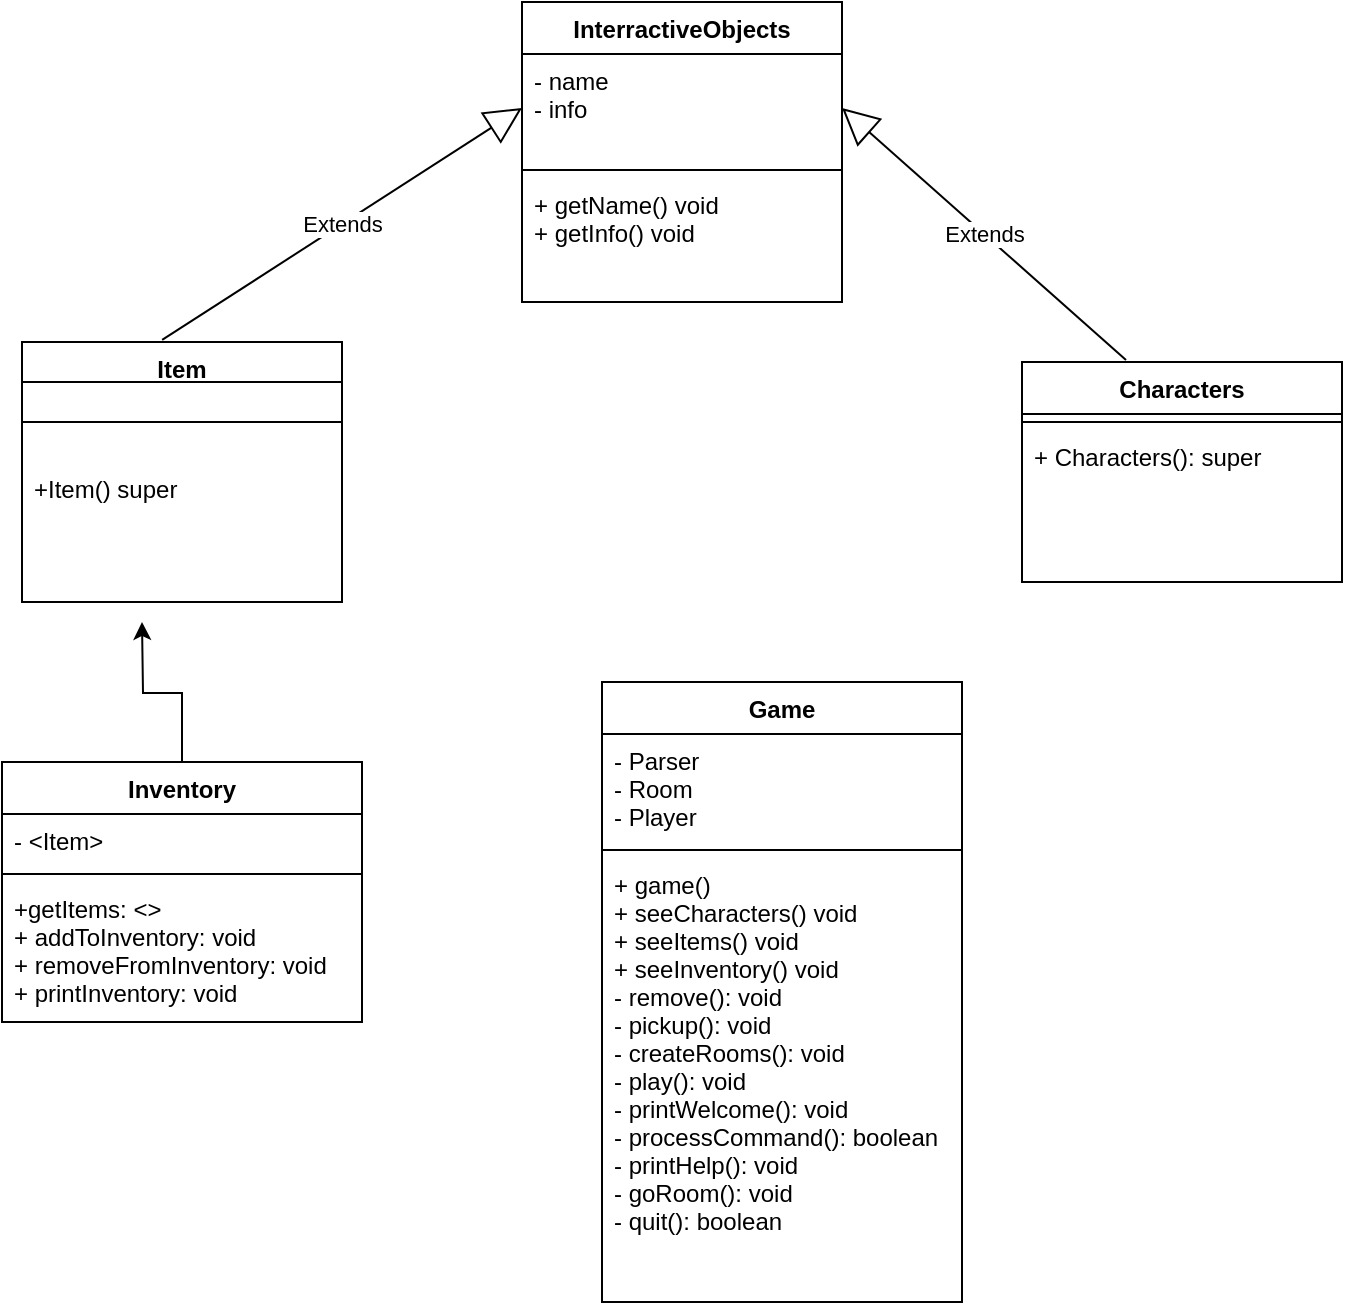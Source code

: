 <mxfile version="13.9.9" type="github">
  <diagram id="9ntyrfn0GXn9pHeFvZ6M" name="Page-1">
    <mxGraphModel dx="1422" dy="794" grid="1" gridSize="10" guides="1" tooltips="1" connect="1" arrows="1" fold="1" page="1" pageScale="1" pageWidth="827" pageHeight="1169" math="0" shadow="0">
      <root>
        <mxCell id="0" />
        <mxCell id="1" parent="0" />
        <mxCell id="3REQTL-Von2pY2Shwjhd-5" value="InterractiveObjects" style="swimlane;fontStyle=1;align=center;verticalAlign=top;childLayout=stackLayout;horizontal=1;startSize=26;horizontalStack=0;resizeParent=1;resizeParentMax=0;resizeLast=0;collapsible=1;marginBottom=0;" vertex="1" parent="1">
          <mxGeometry x="330" y="50" width="160" height="150" as="geometry" />
        </mxCell>
        <mxCell id="3REQTL-Von2pY2Shwjhd-6" value="- name&#xa;- info" style="text;strokeColor=none;fillColor=none;align=left;verticalAlign=top;spacingLeft=4;spacingRight=4;overflow=hidden;rotatable=0;points=[[0,0.5],[1,0.5]];portConstraint=eastwest;" vertex="1" parent="3REQTL-Von2pY2Shwjhd-5">
          <mxGeometry y="26" width="160" height="54" as="geometry" />
        </mxCell>
        <mxCell id="3REQTL-Von2pY2Shwjhd-7" value="" style="line;strokeWidth=1;fillColor=none;align=left;verticalAlign=middle;spacingTop=-1;spacingLeft=3;spacingRight=3;rotatable=0;labelPosition=right;points=[];portConstraint=eastwest;" vertex="1" parent="3REQTL-Von2pY2Shwjhd-5">
          <mxGeometry y="80" width="160" height="8" as="geometry" />
        </mxCell>
        <mxCell id="3REQTL-Von2pY2Shwjhd-8" value="+ getName() void&#xa;+ getInfo() void" style="text;strokeColor=none;fillColor=none;align=left;verticalAlign=top;spacingLeft=4;spacingRight=4;overflow=hidden;rotatable=0;points=[[0,0.5],[1,0.5]];portConstraint=eastwest;" vertex="1" parent="3REQTL-Von2pY2Shwjhd-5">
          <mxGeometry y="88" width="160" height="62" as="geometry" />
        </mxCell>
        <mxCell id="3REQTL-Von2pY2Shwjhd-9" value="Item" style="swimlane;fontStyle=1;align=center;verticalAlign=top;childLayout=stackLayout;horizontal=1;startSize=20;horizontalStack=0;resizeParent=1;resizeParentMax=0;resizeLast=0;collapsible=1;marginBottom=0;" vertex="1" parent="1">
          <mxGeometry x="80" y="220" width="160" height="130" as="geometry" />
        </mxCell>
        <mxCell id="3REQTL-Von2pY2Shwjhd-11" value="" style="line;strokeWidth=1;fillColor=none;align=left;verticalAlign=middle;spacingTop=-1;spacingLeft=3;spacingRight=3;rotatable=0;labelPosition=right;points=[];portConstraint=eastwest;" vertex="1" parent="3REQTL-Von2pY2Shwjhd-9">
          <mxGeometry y="20" width="160" height="40" as="geometry" />
        </mxCell>
        <mxCell id="3REQTL-Von2pY2Shwjhd-12" value="+Item() super" style="text;strokeColor=none;fillColor=none;align=left;verticalAlign=top;spacingLeft=4;spacingRight=4;overflow=hidden;rotatable=0;points=[[0,0.5],[1,0.5]];portConstraint=eastwest;" vertex="1" parent="3REQTL-Von2pY2Shwjhd-9">
          <mxGeometry y="60" width="160" height="70" as="geometry" />
        </mxCell>
        <mxCell id="3REQTL-Von2pY2Shwjhd-13" value="Extends" style="endArrow=block;endSize=16;endFill=0;html=1;entryX=0;entryY=0.5;entryDx=0;entryDy=0;exitX=0.438;exitY=-0.008;exitDx=0;exitDy=0;exitPerimeter=0;" edge="1" parent="1" source="3REQTL-Von2pY2Shwjhd-9" target="3REQTL-Von2pY2Shwjhd-6">
          <mxGeometry width="160" relative="1" as="geometry">
            <mxPoint x="100" y="110" as="sourcePoint" />
            <mxPoint x="260" y="110" as="targetPoint" />
          </mxGeometry>
        </mxCell>
        <mxCell id="3REQTL-Von2pY2Shwjhd-19" style="edgeStyle=orthogonalEdgeStyle;rounded=0;orthogonalLoop=1;jettySize=auto;html=1;" edge="1" parent="1" source="3REQTL-Von2pY2Shwjhd-14">
          <mxGeometry relative="1" as="geometry">
            <mxPoint x="140" y="360" as="targetPoint" />
          </mxGeometry>
        </mxCell>
        <mxCell id="3REQTL-Von2pY2Shwjhd-14" value="Inventory" style="swimlane;fontStyle=1;align=center;verticalAlign=top;childLayout=stackLayout;horizontal=1;startSize=26;horizontalStack=0;resizeParent=1;resizeParentMax=0;resizeLast=0;collapsible=1;marginBottom=0;" vertex="1" parent="1">
          <mxGeometry x="70" y="430" width="180" height="130" as="geometry" />
        </mxCell>
        <mxCell id="3REQTL-Von2pY2Shwjhd-15" value="- &lt;Item&gt;" style="text;strokeColor=none;fillColor=none;align=left;verticalAlign=top;spacingLeft=4;spacingRight=4;overflow=hidden;rotatable=0;points=[[0,0.5],[1,0.5]];portConstraint=eastwest;" vertex="1" parent="3REQTL-Von2pY2Shwjhd-14">
          <mxGeometry y="26" width="180" height="26" as="geometry" />
        </mxCell>
        <mxCell id="3REQTL-Von2pY2Shwjhd-16" value="" style="line;strokeWidth=1;fillColor=none;align=left;verticalAlign=middle;spacingTop=-1;spacingLeft=3;spacingRight=3;rotatable=0;labelPosition=right;points=[];portConstraint=eastwest;" vertex="1" parent="3REQTL-Von2pY2Shwjhd-14">
          <mxGeometry y="52" width="180" height="8" as="geometry" />
        </mxCell>
        <mxCell id="3REQTL-Von2pY2Shwjhd-17" value="+getItems: &lt;&gt;&#xa;+ addToInventory: void&#xa;+ removeFromInventory: void&#xa;+ printInventory: void" style="text;strokeColor=none;fillColor=none;align=left;verticalAlign=top;spacingLeft=4;spacingRight=4;overflow=hidden;rotatable=0;points=[[0,0.5],[1,0.5]];portConstraint=eastwest;" vertex="1" parent="3REQTL-Von2pY2Shwjhd-14">
          <mxGeometry y="60" width="180" height="70" as="geometry" />
        </mxCell>
        <mxCell id="3REQTL-Von2pY2Shwjhd-20" value="Characters" style="swimlane;fontStyle=1;align=center;verticalAlign=top;childLayout=stackLayout;horizontal=1;startSize=26;horizontalStack=0;resizeParent=1;resizeParentMax=0;resizeLast=0;collapsible=1;marginBottom=0;" vertex="1" parent="1">
          <mxGeometry x="580" y="230" width="160" height="110" as="geometry" />
        </mxCell>
        <mxCell id="3REQTL-Von2pY2Shwjhd-22" value="" style="line;strokeWidth=1;fillColor=none;align=left;verticalAlign=middle;spacingTop=-1;spacingLeft=3;spacingRight=3;rotatable=0;labelPosition=right;points=[];portConstraint=eastwest;" vertex="1" parent="3REQTL-Von2pY2Shwjhd-20">
          <mxGeometry y="26" width="160" height="8" as="geometry" />
        </mxCell>
        <mxCell id="3REQTL-Von2pY2Shwjhd-23" value="+ Characters(): super" style="text;strokeColor=none;fillColor=none;align=left;verticalAlign=top;spacingLeft=4;spacingRight=4;overflow=hidden;rotatable=0;points=[[0,0.5],[1,0.5]];portConstraint=eastwest;" vertex="1" parent="3REQTL-Von2pY2Shwjhd-20">
          <mxGeometry y="34" width="160" height="76" as="geometry" />
        </mxCell>
        <mxCell id="3REQTL-Von2pY2Shwjhd-24" value="Extends" style="endArrow=block;endSize=16;endFill=0;html=1;exitX=0.325;exitY=-0.009;exitDx=0;exitDy=0;exitPerimeter=0;entryX=1;entryY=0.5;entryDx=0;entryDy=0;" edge="1" parent="1" source="3REQTL-Von2pY2Shwjhd-20" target="3REQTL-Von2pY2Shwjhd-6">
          <mxGeometry width="160" relative="1" as="geometry">
            <mxPoint x="590" y="160" as="sourcePoint" />
            <mxPoint x="750" y="160" as="targetPoint" />
          </mxGeometry>
        </mxCell>
        <mxCell id="3REQTL-Von2pY2Shwjhd-25" value="Game" style="swimlane;fontStyle=1;align=center;verticalAlign=top;childLayout=stackLayout;horizontal=1;startSize=26;horizontalStack=0;resizeParent=1;resizeParentMax=0;resizeLast=0;collapsible=1;marginBottom=0;" vertex="1" parent="1">
          <mxGeometry x="370" y="390" width="180" height="310" as="geometry" />
        </mxCell>
        <mxCell id="3REQTL-Von2pY2Shwjhd-26" value="- Parser&#xa;- Room&#xa;- Player" style="text;strokeColor=none;fillColor=none;align=left;verticalAlign=top;spacingLeft=4;spacingRight=4;overflow=hidden;rotatable=0;points=[[0,0.5],[1,0.5]];portConstraint=eastwest;" vertex="1" parent="3REQTL-Von2pY2Shwjhd-25">
          <mxGeometry y="26" width="180" height="54" as="geometry" />
        </mxCell>
        <mxCell id="3REQTL-Von2pY2Shwjhd-27" value="" style="line;strokeWidth=1;fillColor=none;align=left;verticalAlign=middle;spacingTop=-1;spacingLeft=3;spacingRight=3;rotatable=0;labelPosition=right;points=[];portConstraint=eastwest;" vertex="1" parent="3REQTL-Von2pY2Shwjhd-25">
          <mxGeometry y="80" width="180" height="8" as="geometry" />
        </mxCell>
        <mxCell id="3REQTL-Von2pY2Shwjhd-28" value="+ game()&#xa;+ seeCharacters() void&#xa;+ seeItems() void&#xa;+ seeInventory() void&#xa;- remove(): void&#xa;- pickup(): void&#xa;- createRooms(): void&#xa;- play(): void&#xa;- printWelcome(): void&#xa;- processCommand(): boolean&#xa;- printHelp(): void&#xa;- goRoom(): void&#xa;- quit(): boolean&#xa;" style="text;strokeColor=none;fillColor=none;align=left;verticalAlign=top;spacingLeft=4;spacingRight=4;overflow=hidden;rotatable=0;points=[[0,0.5],[1,0.5]];portConstraint=eastwest;" vertex="1" parent="3REQTL-Von2pY2Shwjhd-25">
          <mxGeometry y="88" width="180" height="222" as="geometry" />
        </mxCell>
      </root>
    </mxGraphModel>
  </diagram>
</mxfile>
